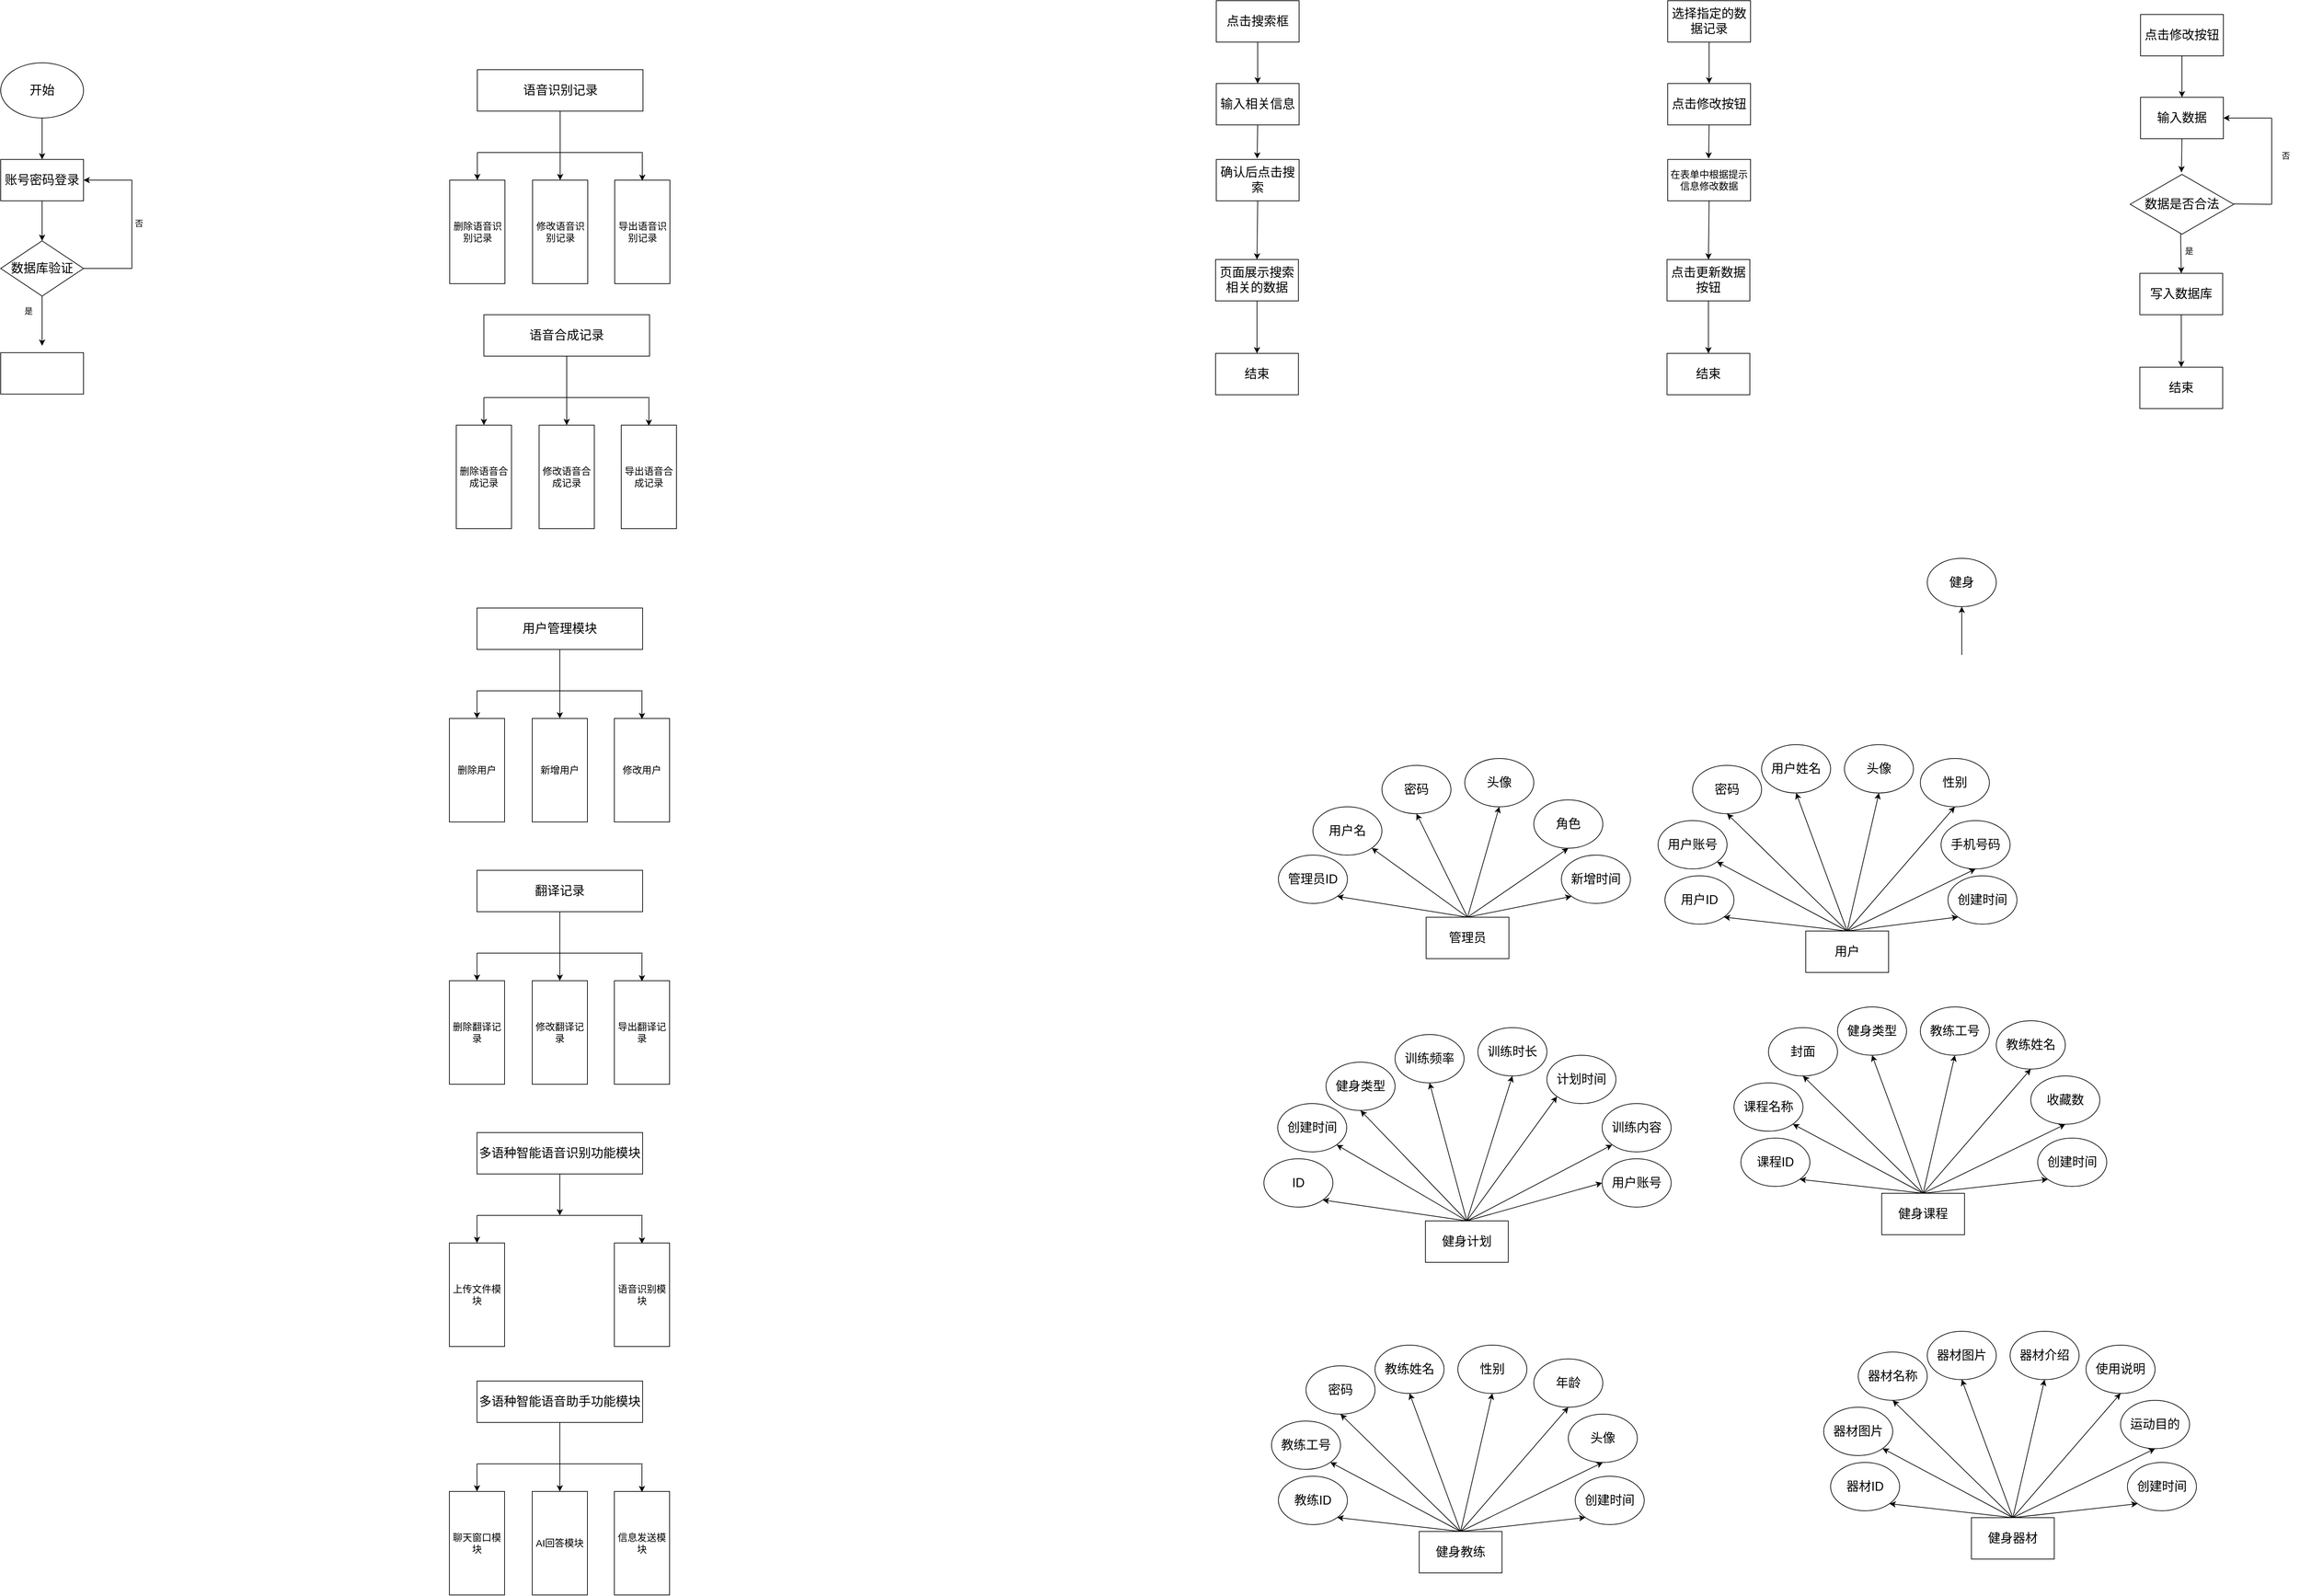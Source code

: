 <mxfile version="26.0.16">
  <diagram name="第 1 页" id="UI5crBXgyZy6Es89FjU4">
    <mxGraphModel dx="6362" dy="687" grid="1" gridSize="10" guides="1" tooltips="1" connect="1" arrows="1" fold="1" page="1" pageScale="1" pageWidth="827" pageHeight="1169" math="0" shadow="0">
      <root>
        <mxCell id="0" />
        <mxCell id="1" parent="0" />
        <mxCell id="IMLYY0nem67V7j786krE-1" value="&lt;font style=&quot;font-size: 18px;&quot;&gt;管理员&lt;/font&gt;" style="rounded=0;whiteSpace=wrap;html=1;" parent="1" vertex="1">
          <mxGeometry x="-2645" y="1388" width="120" height="60" as="geometry" />
        </mxCell>
        <mxCell id="IMLYY0nem67V7j786krE-2" value="&lt;font style=&quot;font-size: 18px;&quot;&gt;管理员ID&lt;/font&gt;" style="ellipse;whiteSpace=wrap;html=1;" parent="1" vertex="1">
          <mxGeometry x="-2859" y="1298" width="100" height="70" as="geometry" />
        </mxCell>
        <mxCell id="IMLYY0nem67V7j786krE-3" value="&lt;font style=&quot;font-size: 18px;&quot;&gt;用户名&lt;/font&gt;" style="ellipse;whiteSpace=wrap;html=1;" parent="1" vertex="1">
          <mxGeometry x="-2809" y="1228" width="100" height="70" as="geometry" />
        </mxCell>
        <mxCell id="IMLYY0nem67V7j786krE-4" value="&lt;font style=&quot;font-size: 18px;&quot;&gt;密码&lt;/font&gt;" style="ellipse;whiteSpace=wrap;html=1;" parent="1" vertex="1">
          <mxGeometry x="-2709" y="1168" width="100" height="70" as="geometry" />
        </mxCell>
        <mxCell id="IMLYY0nem67V7j786krE-5" value="&lt;font style=&quot;font-size: 18px;&quot;&gt;头像&lt;/font&gt;" style="ellipse;whiteSpace=wrap;html=1;" parent="1" vertex="1">
          <mxGeometry x="-2589" y="1158" width="100" height="70" as="geometry" />
        </mxCell>
        <mxCell id="IMLYY0nem67V7j786krE-6" value="&lt;font style=&quot;font-size: 18px;&quot;&gt;角色&lt;/font&gt;" style="ellipse;whiteSpace=wrap;html=1;" parent="1" vertex="1">
          <mxGeometry x="-2489" y="1218" width="100" height="70" as="geometry" />
        </mxCell>
        <mxCell id="IMLYY0nem67V7j786krE-7" value="&lt;span style=&quot;font-size: 18px;&quot;&gt;新增时间&lt;/span&gt;" style="ellipse;whiteSpace=wrap;html=1;" parent="1" vertex="1">
          <mxGeometry x="-2449" y="1298" width="100" height="70" as="geometry" />
        </mxCell>
        <mxCell id="IMLYY0nem67V7j786krE-8" value="" style="endArrow=classic;html=1;rounded=0;entryX=1;entryY=1;entryDx=0;entryDy=0;exitX=0.5;exitY=0;exitDx=0;exitDy=0;" parent="1" source="IMLYY0nem67V7j786krE-1" target="IMLYY0nem67V7j786krE-2" edge="1">
          <mxGeometry width="50" height="50" relative="1" as="geometry">
            <mxPoint x="-2559" y="1448" as="sourcePoint" />
            <mxPoint x="-2509" y="1398" as="targetPoint" />
          </mxGeometry>
        </mxCell>
        <mxCell id="IMLYY0nem67V7j786krE-9" value="" style="endArrow=classic;html=1;rounded=0;entryX=1;entryY=1;entryDx=0;entryDy=0;exitX=0.5;exitY=0;exitDx=0;exitDy=0;" parent="1" source="IMLYY0nem67V7j786krE-1" target="IMLYY0nem67V7j786krE-3" edge="1">
          <mxGeometry width="50" height="50" relative="1" as="geometry">
            <mxPoint x="-2649" y="1368" as="sourcePoint" />
            <mxPoint x="-2784" y="1328" as="targetPoint" />
          </mxGeometry>
        </mxCell>
        <mxCell id="IMLYY0nem67V7j786krE-10" value="" style="endArrow=classic;html=1;rounded=0;entryX=0.5;entryY=1;entryDx=0;entryDy=0;exitX=0.5;exitY=0;exitDx=0;exitDy=0;" parent="1" source="IMLYY0nem67V7j786krE-1" target="IMLYY0nem67V7j786krE-4" edge="1">
          <mxGeometry width="50" height="50" relative="1" as="geometry">
            <mxPoint x="-2559" y="1448" as="sourcePoint" />
            <mxPoint x="-2509" y="1398" as="targetPoint" />
          </mxGeometry>
        </mxCell>
        <mxCell id="IMLYY0nem67V7j786krE-11" value="" style="endArrow=classic;html=1;rounded=0;entryX=0.5;entryY=1;entryDx=0;entryDy=0;exitX=0.5;exitY=0;exitDx=0;exitDy=0;" parent="1" source="IMLYY0nem67V7j786krE-1" target="IMLYY0nem67V7j786krE-5" edge="1">
          <mxGeometry width="50" height="50" relative="1" as="geometry">
            <mxPoint x="-2559" y="1448" as="sourcePoint" />
            <mxPoint x="-2509" y="1398" as="targetPoint" />
          </mxGeometry>
        </mxCell>
        <mxCell id="IMLYY0nem67V7j786krE-12" value="" style="endArrow=classic;html=1;rounded=0;entryX=0;entryY=1;entryDx=0;entryDy=0;exitX=0.5;exitY=0;exitDx=0;exitDy=0;" parent="1" source="IMLYY0nem67V7j786krE-1" target="IMLYY0nem67V7j786krE-7" edge="1">
          <mxGeometry width="50" height="50" relative="1" as="geometry">
            <mxPoint x="-2575" y="1398" as="sourcePoint" />
            <mxPoint x="-2764" y="1368" as="targetPoint" />
          </mxGeometry>
        </mxCell>
        <mxCell id="IMLYY0nem67V7j786krE-13" value="" style="endArrow=classic;html=1;rounded=0;entryX=0.5;entryY=1;entryDx=0;entryDy=0;exitX=0.5;exitY=0;exitDx=0;exitDy=0;" parent="1" source="IMLYY0nem67V7j786krE-1" target="IMLYY0nem67V7j786krE-6" edge="1">
          <mxGeometry width="50" height="50" relative="1" as="geometry">
            <mxPoint x="-2575" y="1398" as="sourcePoint" />
            <mxPoint x="-2364" y="1268" as="targetPoint" />
          </mxGeometry>
        </mxCell>
        <mxCell id="IMLYY0nem67V7j786krE-14" value="&lt;font style=&quot;font-size: 18px;&quot;&gt;用户&lt;/font&gt;" style="rounded=0;whiteSpace=wrap;html=1;" parent="1" vertex="1">
          <mxGeometry x="-2095" y="1408" width="120" height="60" as="geometry" />
        </mxCell>
        <mxCell id="IMLYY0nem67V7j786krE-15" value="&lt;font style=&quot;font-size: 18px;&quot;&gt;用户ID&lt;/font&gt;" style="ellipse;whiteSpace=wrap;html=1;" parent="1" vertex="1">
          <mxGeometry x="-2299" y="1328" width="100" height="70" as="geometry" />
        </mxCell>
        <mxCell id="IMLYY0nem67V7j786krE-16" value="&lt;font style=&quot;font-size: 18px;&quot;&gt;用户账号&lt;/font&gt;" style="ellipse;whiteSpace=wrap;html=1;" parent="1" vertex="1">
          <mxGeometry x="-2309" y="1248" width="100" height="70" as="geometry" />
        </mxCell>
        <mxCell id="IMLYY0nem67V7j786krE-17" value="&lt;font style=&quot;font-size: 18px;&quot;&gt;密码&lt;/font&gt;" style="ellipse;whiteSpace=wrap;html=1;" parent="1" vertex="1">
          <mxGeometry x="-2259" y="1168" width="100" height="70" as="geometry" />
        </mxCell>
        <mxCell id="IMLYY0nem67V7j786krE-18" value="&lt;font style=&quot;font-size: 18px;&quot;&gt;头像&lt;/font&gt;" style="ellipse;whiteSpace=wrap;html=1;" parent="1" vertex="1">
          <mxGeometry x="-2039" y="1138" width="100" height="70" as="geometry" />
        </mxCell>
        <mxCell id="IMLYY0nem67V7j786krE-19" value="&lt;font style=&quot;font-size: 18px;&quot;&gt;手机号码&lt;/font&gt;" style="ellipse;whiteSpace=wrap;html=1;" parent="1" vertex="1">
          <mxGeometry x="-1899" y="1248" width="100" height="70" as="geometry" />
        </mxCell>
        <mxCell id="IMLYY0nem67V7j786krE-20" value="&lt;span style=&quot;font-size: 18px;&quot;&gt;创建时间&lt;/span&gt;" style="ellipse;whiteSpace=wrap;html=1;" parent="1" vertex="1">
          <mxGeometry x="-1889" y="1328" width="100" height="70" as="geometry" />
        </mxCell>
        <mxCell id="IMLYY0nem67V7j786krE-21" value="" style="endArrow=classic;html=1;rounded=0;entryX=1;entryY=1;entryDx=0;entryDy=0;exitX=0.5;exitY=0;exitDx=0;exitDy=0;" parent="1" source="IMLYY0nem67V7j786krE-14" target="IMLYY0nem67V7j786krE-15" edge="1">
          <mxGeometry width="50" height="50" relative="1" as="geometry">
            <mxPoint x="-2009" y="1468" as="sourcePoint" />
            <mxPoint x="-1959" y="1418" as="targetPoint" />
          </mxGeometry>
        </mxCell>
        <mxCell id="IMLYY0nem67V7j786krE-22" value="" style="endArrow=classic;html=1;rounded=0;entryX=1;entryY=1;entryDx=0;entryDy=0;exitX=0.5;exitY=0;exitDx=0;exitDy=0;" parent="1" source="IMLYY0nem67V7j786krE-14" target="IMLYY0nem67V7j786krE-16" edge="1">
          <mxGeometry width="50" height="50" relative="1" as="geometry">
            <mxPoint x="-2099" y="1388" as="sourcePoint" />
            <mxPoint x="-2234" y="1348" as="targetPoint" />
          </mxGeometry>
        </mxCell>
        <mxCell id="IMLYY0nem67V7j786krE-23" value="" style="endArrow=classic;html=1;rounded=0;entryX=0.5;entryY=1;entryDx=0;entryDy=0;exitX=0.5;exitY=0;exitDx=0;exitDy=0;" parent="1" source="IMLYY0nem67V7j786krE-14" target="IMLYY0nem67V7j786krE-17" edge="1">
          <mxGeometry width="50" height="50" relative="1" as="geometry">
            <mxPoint x="-2009" y="1468" as="sourcePoint" />
            <mxPoint x="-1959" y="1418" as="targetPoint" />
          </mxGeometry>
        </mxCell>
        <mxCell id="IMLYY0nem67V7j786krE-24" value="" style="endArrow=classic;html=1;rounded=0;entryX=0.5;entryY=1;entryDx=0;entryDy=0;exitX=0.5;exitY=0;exitDx=0;exitDy=0;" parent="1" source="IMLYY0nem67V7j786krE-14" target="IMLYY0nem67V7j786krE-18" edge="1">
          <mxGeometry width="50" height="50" relative="1" as="geometry">
            <mxPoint x="-2009" y="1468" as="sourcePoint" />
            <mxPoint x="-1959" y="1418" as="targetPoint" />
          </mxGeometry>
        </mxCell>
        <mxCell id="IMLYY0nem67V7j786krE-25" value="" style="endArrow=classic;html=1;rounded=0;entryX=0;entryY=1;entryDx=0;entryDy=0;exitX=0.5;exitY=0;exitDx=0;exitDy=0;" parent="1" source="IMLYY0nem67V7j786krE-14" target="IMLYY0nem67V7j786krE-20" edge="1">
          <mxGeometry width="50" height="50" relative="1" as="geometry">
            <mxPoint x="-2025" y="1418" as="sourcePoint" />
            <mxPoint x="-2214" y="1388" as="targetPoint" />
          </mxGeometry>
        </mxCell>
        <mxCell id="IMLYY0nem67V7j786krE-26" value="" style="endArrow=classic;html=1;rounded=0;entryX=0.5;entryY=1;entryDx=0;entryDy=0;exitX=0.5;exitY=0;exitDx=0;exitDy=0;" parent="1" source="IMLYY0nem67V7j786krE-14" target="IMLYY0nem67V7j786krE-19" edge="1">
          <mxGeometry width="50" height="50" relative="1" as="geometry">
            <mxPoint x="-2025" y="1418" as="sourcePoint" />
            <mxPoint x="-1814" y="1288" as="targetPoint" />
          </mxGeometry>
        </mxCell>
        <mxCell id="IMLYY0nem67V7j786krE-27" value="&lt;font style=&quot;font-size: 18px;&quot;&gt;用户姓名&lt;/font&gt;" style="ellipse;whiteSpace=wrap;html=1;" parent="1" vertex="1">
          <mxGeometry x="-2159" y="1138" width="100" height="70" as="geometry" />
        </mxCell>
        <mxCell id="IMLYY0nem67V7j786krE-28" value="" style="endArrow=classic;html=1;rounded=0;entryX=0.5;entryY=1;entryDx=0;entryDy=0;exitX=0.5;exitY=0;exitDx=0;exitDy=0;" parent="1" source="IMLYY0nem67V7j786krE-14" target="IMLYY0nem67V7j786krE-27" edge="1">
          <mxGeometry width="50" height="50" relative="1" as="geometry">
            <mxPoint x="-2025" y="1418" as="sourcePoint" />
            <mxPoint x="-1999" y="1208" as="targetPoint" />
          </mxGeometry>
        </mxCell>
        <mxCell id="IMLYY0nem67V7j786krE-29" value="&lt;font style=&quot;font-size: 18px;&quot;&gt;健身&lt;/font&gt;" style="ellipse;whiteSpace=wrap;html=1;" parent="1" vertex="1">
          <mxGeometry x="-1919" y="868" width="100" height="70" as="geometry" />
        </mxCell>
        <mxCell id="IMLYY0nem67V7j786krE-30" value="" style="endArrow=classic;html=1;rounded=0;entryX=0.5;entryY=1;entryDx=0;entryDy=0;" parent="1" target="IMLYY0nem67V7j786krE-29" edge="1">
          <mxGeometry width="50" height="50" relative="1" as="geometry">
            <mxPoint x="-1869" y="1008" as="sourcePoint" />
            <mxPoint x="-1819" y="1178" as="targetPoint" />
          </mxGeometry>
        </mxCell>
        <mxCell id="IMLYY0nem67V7j786krE-31" value="&lt;font style=&quot;font-size: 18px;&quot;&gt;性别&lt;/font&gt;" style="ellipse;whiteSpace=wrap;html=1;" parent="1" vertex="1">
          <mxGeometry x="-1929" y="1158" width="100" height="70" as="geometry" />
        </mxCell>
        <mxCell id="IMLYY0nem67V7j786krE-32" value="" style="endArrow=classic;html=1;rounded=0;entryX=0.5;entryY=1;entryDx=0;entryDy=0;exitX=0.5;exitY=0;exitDx=0;exitDy=0;" parent="1" source="IMLYY0nem67V7j786krE-14" target="IMLYY0nem67V7j786krE-31" edge="1">
          <mxGeometry width="50" height="50" relative="1" as="geometry">
            <mxPoint x="-1859" y="1298" as="sourcePoint" />
            <mxPoint x="-2049" y="1438" as="targetPoint" />
          </mxGeometry>
        </mxCell>
        <mxCell id="IMLYY0nem67V7j786krE-33" value="&lt;font style=&quot;font-size: 18px;&quot;&gt;健身计划&lt;/font&gt;" style="rounded=0;whiteSpace=wrap;html=1;" parent="1" vertex="1">
          <mxGeometry x="-2646" y="1828" width="120" height="60" as="geometry" />
        </mxCell>
        <mxCell id="IMLYY0nem67V7j786krE-34" value="&lt;span style=&quot;font-size: 18px;&quot;&gt;ID&lt;/span&gt;" style="ellipse;whiteSpace=wrap;html=1;" parent="1" vertex="1">
          <mxGeometry x="-2880" y="1738" width="100" height="70" as="geometry" />
        </mxCell>
        <mxCell id="IMLYY0nem67V7j786krE-35" value="&lt;font style=&quot;font-size: 18px;&quot;&gt;创建时间&lt;/font&gt;" style="ellipse;whiteSpace=wrap;html=1;" parent="1" vertex="1">
          <mxGeometry x="-2860" y="1658" width="100" height="70" as="geometry" />
        </mxCell>
        <mxCell id="IMLYY0nem67V7j786krE-36" value="&lt;font style=&quot;font-size: 18px;&quot;&gt;健身类型&lt;/font&gt;" style="ellipse;whiteSpace=wrap;html=1;" parent="1" vertex="1">
          <mxGeometry x="-2790" y="1598" width="100" height="70" as="geometry" />
        </mxCell>
        <mxCell id="IMLYY0nem67V7j786krE-37" value="&lt;font style=&quot;font-size: 18px;&quot;&gt;训练频率&lt;/font&gt;" style="ellipse;whiteSpace=wrap;html=1;" parent="1" vertex="1">
          <mxGeometry x="-2690" y="1558" width="100" height="70" as="geometry" />
        </mxCell>
        <mxCell id="IMLYY0nem67V7j786krE-38" value="&lt;font style=&quot;font-size: 18px;&quot;&gt;训练时长&lt;/font&gt;" style="ellipse;whiteSpace=wrap;html=1;" parent="1" vertex="1">
          <mxGeometry x="-2570" y="1548" width="100" height="70" as="geometry" />
        </mxCell>
        <mxCell id="IMLYY0nem67V7j786krE-39" value="&lt;span style=&quot;font-size: 18px;&quot;&gt;计划时间&lt;/span&gt;" style="ellipse;whiteSpace=wrap;html=1;" parent="1" vertex="1">
          <mxGeometry x="-2470" y="1588" width="100" height="70" as="geometry" />
        </mxCell>
        <mxCell id="IMLYY0nem67V7j786krE-40" value="" style="endArrow=classic;html=1;rounded=0;entryX=1;entryY=1;entryDx=0;entryDy=0;exitX=0.5;exitY=0;exitDx=0;exitDy=0;" parent="1" source="IMLYY0nem67V7j786krE-33" target="IMLYY0nem67V7j786krE-34" edge="1">
          <mxGeometry width="50" height="50" relative="1" as="geometry">
            <mxPoint x="-2560" y="1888" as="sourcePoint" />
            <mxPoint x="-2510" y="1838" as="targetPoint" />
          </mxGeometry>
        </mxCell>
        <mxCell id="IMLYY0nem67V7j786krE-41" value="" style="endArrow=classic;html=1;rounded=0;entryX=1;entryY=1;entryDx=0;entryDy=0;exitX=0.5;exitY=0;exitDx=0;exitDy=0;" parent="1" source="IMLYY0nem67V7j786krE-33" target="IMLYY0nem67V7j786krE-35" edge="1">
          <mxGeometry width="50" height="50" relative="1" as="geometry">
            <mxPoint x="-2650" y="1808" as="sourcePoint" />
            <mxPoint x="-2785" y="1768" as="targetPoint" />
          </mxGeometry>
        </mxCell>
        <mxCell id="IMLYY0nem67V7j786krE-42" value="" style="endArrow=classic;html=1;rounded=0;entryX=0.5;entryY=1;entryDx=0;entryDy=0;exitX=0.5;exitY=0;exitDx=0;exitDy=0;" parent="1" source="IMLYY0nem67V7j786krE-33" target="IMLYY0nem67V7j786krE-36" edge="1">
          <mxGeometry width="50" height="50" relative="1" as="geometry">
            <mxPoint x="-2560" y="1888" as="sourcePoint" />
            <mxPoint x="-2510" y="1838" as="targetPoint" />
          </mxGeometry>
        </mxCell>
        <mxCell id="IMLYY0nem67V7j786krE-43" value="" style="endArrow=classic;html=1;rounded=0;entryX=0.5;entryY=1;entryDx=0;entryDy=0;exitX=0.5;exitY=0;exitDx=0;exitDy=0;" parent="1" source="IMLYY0nem67V7j786krE-33" target="IMLYY0nem67V7j786krE-37" edge="1">
          <mxGeometry width="50" height="50" relative="1" as="geometry">
            <mxPoint x="-2560" y="1888" as="sourcePoint" />
            <mxPoint x="-2510" y="1838" as="targetPoint" />
          </mxGeometry>
        </mxCell>
        <mxCell id="IMLYY0nem67V7j786krE-44" value="" style="endArrow=classic;html=1;rounded=0;entryX=0;entryY=1;entryDx=0;entryDy=0;exitX=0.5;exitY=0;exitDx=0;exitDy=0;" parent="1" source="IMLYY0nem67V7j786krE-33" target="IMLYY0nem67V7j786krE-39" edge="1">
          <mxGeometry width="50" height="50" relative="1" as="geometry">
            <mxPoint x="-2576" y="1838" as="sourcePoint" />
            <mxPoint x="-2765" y="1808" as="targetPoint" />
          </mxGeometry>
        </mxCell>
        <mxCell id="IMLYY0nem67V7j786krE-45" value="" style="endArrow=classic;html=1;rounded=0;entryX=0.5;entryY=1;entryDx=0;entryDy=0;exitX=0.5;exitY=0;exitDx=0;exitDy=0;" parent="1" source="IMLYY0nem67V7j786krE-33" target="IMLYY0nem67V7j786krE-38" edge="1">
          <mxGeometry width="50" height="50" relative="1" as="geometry">
            <mxPoint x="-2576" y="1838" as="sourcePoint" />
            <mxPoint x="-2365" y="1708" as="targetPoint" />
          </mxGeometry>
        </mxCell>
        <mxCell id="IMLYY0nem67V7j786krE-46" value="&lt;font style=&quot;font-size: 18px;&quot;&gt;训练内容&lt;/font&gt;" style="ellipse;whiteSpace=wrap;html=1;" parent="1" vertex="1">
          <mxGeometry x="-2390" y="1658" width="100" height="70" as="geometry" />
        </mxCell>
        <mxCell id="IMLYY0nem67V7j786krE-47" value="" style="endArrow=classic;html=1;rounded=0;entryX=0;entryY=1;entryDx=0;entryDy=0;exitX=0.5;exitY=0;exitDx=0;exitDy=0;" parent="1" source="IMLYY0nem67V7j786krE-33" target="IMLYY0nem67V7j786krE-46" edge="1">
          <mxGeometry width="50" height="50" relative="1" as="geometry">
            <mxPoint x="-2616" y="1838" as="sourcePoint" />
            <mxPoint x="-2340" y="1928" as="targetPoint" />
          </mxGeometry>
        </mxCell>
        <mxCell id="IMLYY0nem67V7j786krE-48" value="&lt;font style=&quot;font-size: 18px;&quot;&gt;用户账号&lt;/font&gt;" style="ellipse;whiteSpace=wrap;html=1;" parent="1" vertex="1">
          <mxGeometry x="-2390" y="1738" width="100" height="70" as="geometry" />
        </mxCell>
        <mxCell id="IMLYY0nem67V7j786krE-49" value="" style="endArrow=classic;html=1;rounded=0;entryX=0;entryY=0.5;entryDx=0;entryDy=0;exitX=0.5;exitY=0;exitDx=0;exitDy=0;" parent="1" source="IMLYY0nem67V7j786krE-33" target="IMLYY0nem67V7j786krE-48" edge="1">
          <mxGeometry width="50" height="50" relative="1" as="geometry">
            <mxPoint x="-2576" y="1838" as="sourcePoint" />
            <mxPoint x="-2405" y="1688" as="targetPoint" />
          </mxGeometry>
        </mxCell>
        <mxCell id="IMLYY0nem67V7j786krE-50" value="&lt;font style=&quot;font-size: 18px;&quot;&gt;健身课程&lt;/font&gt;" style="rounded=0;whiteSpace=wrap;html=1;" parent="1" vertex="1">
          <mxGeometry x="-1985" y="1788" width="120" height="60" as="geometry" />
        </mxCell>
        <mxCell id="IMLYY0nem67V7j786krE-51" value="&lt;font style=&quot;font-size: 18px;&quot;&gt;课程ID&lt;/font&gt;" style="ellipse;whiteSpace=wrap;html=1;" parent="1" vertex="1">
          <mxGeometry x="-2189" y="1708" width="100" height="70" as="geometry" />
        </mxCell>
        <mxCell id="IMLYY0nem67V7j786krE-52" value="&lt;span style=&quot;font-size: 18px;&quot;&gt;课程名称&lt;/span&gt;" style="ellipse;whiteSpace=wrap;html=1;" parent="1" vertex="1">
          <mxGeometry x="-2199" y="1628" width="100" height="70" as="geometry" />
        </mxCell>
        <mxCell id="IMLYY0nem67V7j786krE-53" value="&lt;font style=&quot;font-size: 18px;&quot;&gt;封面&lt;/font&gt;" style="ellipse;whiteSpace=wrap;html=1;" parent="1" vertex="1">
          <mxGeometry x="-2149" y="1548" width="100" height="70" as="geometry" />
        </mxCell>
        <mxCell id="IMLYY0nem67V7j786krE-54" value="&lt;font style=&quot;font-size: 18px;&quot;&gt;教练工号&lt;/font&gt;" style="ellipse;whiteSpace=wrap;html=1;" parent="1" vertex="1">
          <mxGeometry x="-1929" y="1518" width="100" height="70" as="geometry" />
        </mxCell>
        <mxCell id="IMLYY0nem67V7j786krE-55" value="&lt;span style=&quot;font-size: 18px;&quot;&gt;收藏数&lt;/span&gt;" style="ellipse;whiteSpace=wrap;html=1;" parent="1" vertex="1">
          <mxGeometry x="-1769" y="1618" width="100" height="70" as="geometry" />
        </mxCell>
        <mxCell id="IMLYY0nem67V7j786krE-56" value="&lt;span style=&quot;font-size: 18px;&quot;&gt;创建时间&lt;/span&gt;" style="ellipse;whiteSpace=wrap;html=1;" parent="1" vertex="1">
          <mxGeometry x="-1759" y="1708" width="100" height="70" as="geometry" />
        </mxCell>
        <mxCell id="IMLYY0nem67V7j786krE-57" value="" style="endArrow=classic;html=1;rounded=0;entryX=1;entryY=1;entryDx=0;entryDy=0;exitX=0.5;exitY=0;exitDx=0;exitDy=0;" parent="1" source="IMLYY0nem67V7j786krE-50" target="IMLYY0nem67V7j786krE-51" edge="1">
          <mxGeometry width="50" height="50" relative="1" as="geometry">
            <mxPoint x="-1899" y="1848" as="sourcePoint" />
            <mxPoint x="-1849" y="1798" as="targetPoint" />
          </mxGeometry>
        </mxCell>
        <mxCell id="IMLYY0nem67V7j786krE-58" value="" style="endArrow=classic;html=1;rounded=0;entryX=1;entryY=1;entryDx=0;entryDy=0;exitX=0.5;exitY=0;exitDx=0;exitDy=0;" parent="1" source="IMLYY0nem67V7j786krE-50" target="IMLYY0nem67V7j786krE-52" edge="1">
          <mxGeometry width="50" height="50" relative="1" as="geometry">
            <mxPoint x="-1989" y="1768" as="sourcePoint" />
            <mxPoint x="-2124" y="1728" as="targetPoint" />
          </mxGeometry>
        </mxCell>
        <mxCell id="IMLYY0nem67V7j786krE-59" value="" style="endArrow=classic;html=1;rounded=0;entryX=0.5;entryY=1;entryDx=0;entryDy=0;exitX=0.5;exitY=0;exitDx=0;exitDy=0;" parent="1" source="IMLYY0nem67V7j786krE-50" target="IMLYY0nem67V7j786krE-53" edge="1">
          <mxGeometry width="50" height="50" relative="1" as="geometry">
            <mxPoint x="-1899" y="1848" as="sourcePoint" />
            <mxPoint x="-1849" y="1798" as="targetPoint" />
          </mxGeometry>
        </mxCell>
        <mxCell id="IMLYY0nem67V7j786krE-60" value="" style="endArrow=classic;html=1;rounded=0;entryX=0.5;entryY=1;entryDx=0;entryDy=0;exitX=0.5;exitY=0;exitDx=0;exitDy=0;" parent="1" source="IMLYY0nem67V7j786krE-50" target="IMLYY0nem67V7j786krE-54" edge="1">
          <mxGeometry width="50" height="50" relative="1" as="geometry">
            <mxPoint x="-1899" y="1848" as="sourcePoint" />
            <mxPoint x="-1849" y="1798" as="targetPoint" />
          </mxGeometry>
        </mxCell>
        <mxCell id="IMLYY0nem67V7j786krE-61" value="" style="endArrow=classic;html=1;rounded=0;entryX=0;entryY=1;entryDx=0;entryDy=0;exitX=0.5;exitY=0;exitDx=0;exitDy=0;" parent="1" source="IMLYY0nem67V7j786krE-50" target="IMLYY0nem67V7j786krE-56" edge="1">
          <mxGeometry width="50" height="50" relative="1" as="geometry">
            <mxPoint x="-1915" y="1798" as="sourcePoint" />
            <mxPoint x="-2104" y="1768" as="targetPoint" />
          </mxGeometry>
        </mxCell>
        <mxCell id="IMLYY0nem67V7j786krE-62" value="" style="endArrow=classic;html=1;rounded=0;entryX=0.5;entryY=1;entryDx=0;entryDy=0;exitX=0.5;exitY=0;exitDx=0;exitDy=0;" parent="1" source="IMLYY0nem67V7j786krE-50" target="IMLYY0nem67V7j786krE-55" edge="1">
          <mxGeometry width="50" height="50" relative="1" as="geometry">
            <mxPoint x="-1915" y="1798" as="sourcePoint" />
            <mxPoint x="-1704" y="1668" as="targetPoint" />
          </mxGeometry>
        </mxCell>
        <mxCell id="IMLYY0nem67V7j786krE-63" value="&lt;font style=&quot;font-size: 18px;&quot;&gt;健身类型&lt;/font&gt;" style="ellipse;whiteSpace=wrap;html=1;" parent="1" vertex="1">
          <mxGeometry x="-2049" y="1518" width="100" height="70" as="geometry" />
        </mxCell>
        <mxCell id="IMLYY0nem67V7j786krE-64" value="" style="endArrow=classic;html=1;rounded=0;entryX=0.5;entryY=1;entryDx=0;entryDy=0;exitX=0.5;exitY=0;exitDx=0;exitDy=0;" parent="1" source="IMLYY0nem67V7j786krE-50" target="IMLYY0nem67V7j786krE-63" edge="1">
          <mxGeometry width="50" height="50" relative="1" as="geometry">
            <mxPoint x="-1915" y="1798" as="sourcePoint" />
            <mxPoint x="-1889" y="1588" as="targetPoint" />
          </mxGeometry>
        </mxCell>
        <mxCell id="IMLYY0nem67V7j786krE-65" value="&lt;font style=&quot;font-size: 18px;&quot;&gt;教练姓名&lt;/font&gt;" style="ellipse;whiteSpace=wrap;html=1;" parent="1" vertex="1">
          <mxGeometry x="-1819" y="1538" width="100" height="70" as="geometry" />
        </mxCell>
        <mxCell id="IMLYY0nem67V7j786krE-66" value="" style="endArrow=classic;html=1;rounded=0;entryX=0.5;entryY=1;entryDx=0;entryDy=0;exitX=0.5;exitY=0;exitDx=0;exitDy=0;" parent="1" source="IMLYY0nem67V7j786krE-50" target="IMLYY0nem67V7j786krE-65" edge="1">
          <mxGeometry width="50" height="50" relative="1" as="geometry">
            <mxPoint x="-1749" y="1678" as="sourcePoint" />
            <mxPoint x="-1939" y="1818" as="targetPoint" />
          </mxGeometry>
        </mxCell>
        <mxCell id="IMLYY0nem67V7j786krE-67" value="&lt;font style=&quot;font-size: 18px;&quot;&gt;健身教练&lt;/font&gt;" style="rounded=0;whiteSpace=wrap;html=1;" parent="1" vertex="1">
          <mxGeometry x="-2655" y="2278" width="120" height="60" as="geometry" />
        </mxCell>
        <mxCell id="IMLYY0nem67V7j786krE-68" value="&lt;font style=&quot;font-size: 18px;&quot;&gt;教练ID&lt;/font&gt;" style="ellipse;whiteSpace=wrap;html=1;" parent="1" vertex="1">
          <mxGeometry x="-2859" y="2198" width="100" height="70" as="geometry" />
        </mxCell>
        <mxCell id="IMLYY0nem67V7j786krE-69" value="&lt;span style=&quot;font-size: 18px;&quot;&gt;教练工号&lt;/span&gt;" style="ellipse;whiteSpace=wrap;html=1;" parent="1" vertex="1">
          <mxGeometry x="-2869" y="2118" width="100" height="70" as="geometry" />
        </mxCell>
        <mxCell id="IMLYY0nem67V7j786krE-70" value="&lt;font style=&quot;font-size: 18px;&quot;&gt;密码&lt;/font&gt;" style="ellipse;whiteSpace=wrap;html=1;" parent="1" vertex="1">
          <mxGeometry x="-2819" y="2038" width="100" height="70" as="geometry" />
        </mxCell>
        <mxCell id="IMLYY0nem67V7j786krE-71" value="&lt;font style=&quot;font-size: 18px;&quot;&gt;性别&lt;/font&gt;" style="ellipse;whiteSpace=wrap;html=1;" parent="1" vertex="1">
          <mxGeometry x="-2599" y="2008" width="100" height="70" as="geometry" />
        </mxCell>
        <mxCell id="IMLYY0nem67V7j786krE-72" value="&lt;span style=&quot;font-size: 18px;&quot;&gt;头像&lt;/span&gt;" style="ellipse;whiteSpace=wrap;html=1;" parent="1" vertex="1">
          <mxGeometry x="-2439" y="2108" width="100" height="70" as="geometry" />
        </mxCell>
        <mxCell id="IMLYY0nem67V7j786krE-73" value="&lt;span style=&quot;font-size: 18px;&quot;&gt;创建时间&lt;/span&gt;" style="ellipse;whiteSpace=wrap;html=1;" parent="1" vertex="1">
          <mxGeometry x="-2429" y="2198" width="100" height="70" as="geometry" />
        </mxCell>
        <mxCell id="IMLYY0nem67V7j786krE-74" value="" style="endArrow=classic;html=1;rounded=0;entryX=1;entryY=1;entryDx=0;entryDy=0;exitX=0.5;exitY=0;exitDx=0;exitDy=0;" parent="1" source="IMLYY0nem67V7j786krE-67" target="IMLYY0nem67V7j786krE-68" edge="1">
          <mxGeometry width="50" height="50" relative="1" as="geometry">
            <mxPoint x="-2569" y="2338" as="sourcePoint" />
            <mxPoint x="-2519" y="2288" as="targetPoint" />
          </mxGeometry>
        </mxCell>
        <mxCell id="IMLYY0nem67V7j786krE-75" value="" style="endArrow=classic;html=1;rounded=0;entryX=1;entryY=1;entryDx=0;entryDy=0;exitX=0.5;exitY=0;exitDx=0;exitDy=0;" parent="1" source="IMLYY0nem67V7j786krE-67" target="IMLYY0nem67V7j786krE-69" edge="1">
          <mxGeometry width="50" height="50" relative="1" as="geometry">
            <mxPoint x="-2659" y="2258" as="sourcePoint" />
            <mxPoint x="-2794" y="2218" as="targetPoint" />
          </mxGeometry>
        </mxCell>
        <mxCell id="IMLYY0nem67V7j786krE-76" value="" style="endArrow=classic;html=1;rounded=0;entryX=0.5;entryY=1;entryDx=0;entryDy=0;exitX=0.5;exitY=0;exitDx=0;exitDy=0;" parent="1" source="IMLYY0nem67V7j786krE-67" target="IMLYY0nem67V7j786krE-70" edge="1">
          <mxGeometry width="50" height="50" relative="1" as="geometry">
            <mxPoint x="-2569" y="2338" as="sourcePoint" />
            <mxPoint x="-2519" y="2288" as="targetPoint" />
          </mxGeometry>
        </mxCell>
        <mxCell id="IMLYY0nem67V7j786krE-77" value="" style="endArrow=classic;html=1;rounded=0;entryX=0.5;entryY=1;entryDx=0;entryDy=0;exitX=0.5;exitY=0;exitDx=0;exitDy=0;" parent="1" source="IMLYY0nem67V7j786krE-67" target="IMLYY0nem67V7j786krE-71" edge="1">
          <mxGeometry width="50" height="50" relative="1" as="geometry">
            <mxPoint x="-2569" y="2338" as="sourcePoint" />
            <mxPoint x="-2519" y="2288" as="targetPoint" />
          </mxGeometry>
        </mxCell>
        <mxCell id="IMLYY0nem67V7j786krE-78" value="" style="endArrow=classic;html=1;rounded=0;entryX=0;entryY=1;entryDx=0;entryDy=0;exitX=0.5;exitY=0;exitDx=0;exitDy=0;" parent="1" source="IMLYY0nem67V7j786krE-67" target="IMLYY0nem67V7j786krE-73" edge="1">
          <mxGeometry width="50" height="50" relative="1" as="geometry">
            <mxPoint x="-2585" y="2288" as="sourcePoint" />
            <mxPoint x="-2774" y="2258" as="targetPoint" />
          </mxGeometry>
        </mxCell>
        <mxCell id="IMLYY0nem67V7j786krE-79" value="" style="endArrow=classic;html=1;rounded=0;entryX=0.5;entryY=1;entryDx=0;entryDy=0;exitX=0.5;exitY=0;exitDx=0;exitDy=0;" parent="1" source="IMLYY0nem67V7j786krE-67" target="IMLYY0nem67V7j786krE-72" edge="1">
          <mxGeometry width="50" height="50" relative="1" as="geometry">
            <mxPoint x="-2585" y="2288" as="sourcePoint" />
            <mxPoint x="-2374" y="2158" as="targetPoint" />
          </mxGeometry>
        </mxCell>
        <mxCell id="IMLYY0nem67V7j786krE-80" value="&lt;font style=&quot;font-size: 18px;&quot;&gt;教练姓名&lt;/font&gt;" style="ellipse;whiteSpace=wrap;html=1;" parent="1" vertex="1">
          <mxGeometry x="-2719" y="2008" width="100" height="70" as="geometry" />
        </mxCell>
        <mxCell id="IMLYY0nem67V7j786krE-81" value="" style="endArrow=classic;html=1;rounded=0;entryX=0.5;entryY=1;entryDx=0;entryDy=0;exitX=0.5;exitY=0;exitDx=0;exitDy=0;" parent="1" source="IMLYY0nem67V7j786krE-67" target="IMLYY0nem67V7j786krE-80" edge="1">
          <mxGeometry width="50" height="50" relative="1" as="geometry">
            <mxPoint x="-2585" y="2288" as="sourcePoint" />
            <mxPoint x="-2559" y="2078" as="targetPoint" />
          </mxGeometry>
        </mxCell>
        <mxCell id="IMLYY0nem67V7j786krE-82" value="&lt;font style=&quot;font-size: 18px;&quot;&gt;年龄&lt;/font&gt;" style="ellipse;whiteSpace=wrap;html=1;" parent="1" vertex="1">
          <mxGeometry x="-2489" y="2028" width="100" height="70" as="geometry" />
        </mxCell>
        <mxCell id="IMLYY0nem67V7j786krE-83" value="" style="endArrow=classic;html=1;rounded=0;entryX=0.5;entryY=1;entryDx=0;entryDy=0;exitX=0.5;exitY=0;exitDx=0;exitDy=0;" parent="1" source="IMLYY0nem67V7j786krE-67" target="IMLYY0nem67V7j786krE-82" edge="1">
          <mxGeometry width="50" height="50" relative="1" as="geometry">
            <mxPoint x="-2419" y="2168" as="sourcePoint" />
            <mxPoint x="-2609" y="2308" as="targetPoint" />
          </mxGeometry>
        </mxCell>
        <mxCell id="IMLYY0nem67V7j786krE-84" value="&lt;font style=&quot;font-size: 18px;&quot;&gt;健身器材&lt;/font&gt;" style="rounded=0;whiteSpace=wrap;html=1;" parent="1" vertex="1">
          <mxGeometry x="-1855" y="2258" width="120" height="60" as="geometry" />
        </mxCell>
        <mxCell id="IMLYY0nem67V7j786krE-85" value="&lt;font style=&quot;font-size: 18px;&quot;&gt;器材ID&lt;/font&gt;" style="ellipse;whiteSpace=wrap;html=1;" parent="1" vertex="1">
          <mxGeometry x="-2059" y="2178" width="100" height="70" as="geometry" />
        </mxCell>
        <mxCell id="IMLYY0nem67V7j786krE-86" value="&lt;span style=&quot;font-size: 18px;&quot;&gt;器材图片&lt;/span&gt;" style="ellipse;whiteSpace=wrap;html=1;" parent="1" vertex="1">
          <mxGeometry x="-2069" y="2098" width="100" height="70" as="geometry" />
        </mxCell>
        <mxCell id="IMLYY0nem67V7j786krE-87" value="&lt;span style=&quot;font-size: 18px;&quot;&gt;器材名称&lt;/span&gt;" style="ellipse;whiteSpace=wrap;html=1;" parent="1" vertex="1">
          <mxGeometry x="-2019" y="2018" width="100" height="70" as="geometry" />
        </mxCell>
        <mxCell id="IMLYY0nem67V7j786krE-88" value="&lt;font style=&quot;font-size: 18px;&quot;&gt;器材介绍&lt;/font&gt;" style="ellipse;whiteSpace=wrap;html=1;" parent="1" vertex="1">
          <mxGeometry x="-1799" y="1988" width="100" height="70" as="geometry" />
        </mxCell>
        <mxCell id="IMLYY0nem67V7j786krE-89" value="&lt;span style=&quot;font-size: 18px;&quot;&gt;运动目的&lt;/span&gt;" style="ellipse;whiteSpace=wrap;html=1;" parent="1" vertex="1">
          <mxGeometry x="-1639" y="2088" width="100" height="70" as="geometry" />
        </mxCell>
        <mxCell id="IMLYY0nem67V7j786krE-90" value="&lt;span style=&quot;font-size: 18px;&quot;&gt;创建时间&lt;/span&gt;" style="ellipse;whiteSpace=wrap;html=1;" parent="1" vertex="1">
          <mxGeometry x="-1629" y="2178" width="100" height="70" as="geometry" />
        </mxCell>
        <mxCell id="IMLYY0nem67V7j786krE-91" value="" style="endArrow=classic;html=1;rounded=0;entryX=1;entryY=1;entryDx=0;entryDy=0;exitX=0.5;exitY=0;exitDx=0;exitDy=0;" parent="1" source="IMLYY0nem67V7j786krE-84" target="IMLYY0nem67V7j786krE-85" edge="1">
          <mxGeometry width="50" height="50" relative="1" as="geometry">
            <mxPoint x="-1769" y="2318" as="sourcePoint" />
            <mxPoint x="-1719" y="2268" as="targetPoint" />
          </mxGeometry>
        </mxCell>
        <mxCell id="IMLYY0nem67V7j786krE-92" value="" style="endArrow=classic;html=1;rounded=0;entryX=1;entryY=1;entryDx=0;entryDy=0;exitX=0.5;exitY=0;exitDx=0;exitDy=0;" parent="1" source="IMLYY0nem67V7j786krE-84" target="IMLYY0nem67V7j786krE-86" edge="1">
          <mxGeometry width="50" height="50" relative="1" as="geometry">
            <mxPoint x="-1859" y="2238" as="sourcePoint" />
            <mxPoint x="-1994" y="2198" as="targetPoint" />
          </mxGeometry>
        </mxCell>
        <mxCell id="IMLYY0nem67V7j786krE-93" value="" style="endArrow=classic;html=1;rounded=0;entryX=0.5;entryY=1;entryDx=0;entryDy=0;exitX=0.5;exitY=0;exitDx=0;exitDy=0;" parent="1" source="IMLYY0nem67V7j786krE-84" target="IMLYY0nem67V7j786krE-87" edge="1">
          <mxGeometry width="50" height="50" relative="1" as="geometry">
            <mxPoint x="-1769" y="2318" as="sourcePoint" />
            <mxPoint x="-1719" y="2268" as="targetPoint" />
          </mxGeometry>
        </mxCell>
        <mxCell id="IMLYY0nem67V7j786krE-94" value="" style="endArrow=classic;html=1;rounded=0;entryX=0.5;entryY=1;entryDx=0;entryDy=0;exitX=0.5;exitY=0;exitDx=0;exitDy=0;" parent="1" source="IMLYY0nem67V7j786krE-84" target="IMLYY0nem67V7j786krE-88" edge="1">
          <mxGeometry width="50" height="50" relative="1" as="geometry">
            <mxPoint x="-1769" y="2318" as="sourcePoint" />
            <mxPoint x="-1719" y="2268" as="targetPoint" />
          </mxGeometry>
        </mxCell>
        <mxCell id="IMLYY0nem67V7j786krE-95" value="" style="endArrow=classic;html=1;rounded=0;entryX=0;entryY=1;entryDx=0;entryDy=0;exitX=0.5;exitY=0;exitDx=0;exitDy=0;" parent="1" source="IMLYY0nem67V7j786krE-84" target="IMLYY0nem67V7j786krE-90" edge="1">
          <mxGeometry width="50" height="50" relative="1" as="geometry">
            <mxPoint x="-1785" y="2268" as="sourcePoint" />
            <mxPoint x="-1974" y="2238" as="targetPoint" />
          </mxGeometry>
        </mxCell>
        <mxCell id="IMLYY0nem67V7j786krE-96" value="" style="endArrow=classic;html=1;rounded=0;entryX=0.5;entryY=1;entryDx=0;entryDy=0;exitX=0.5;exitY=0;exitDx=0;exitDy=0;" parent="1" source="IMLYY0nem67V7j786krE-84" target="IMLYY0nem67V7j786krE-89" edge="1">
          <mxGeometry width="50" height="50" relative="1" as="geometry">
            <mxPoint x="-1785" y="2268" as="sourcePoint" />
            <mxPoint x="-1574" y="2138" as="targetPoint" />
          </mxGeometry>
        </mxCell>
        <mxCell id="IMLYY0nem67V7j786krE-97" value="&lt;span style=&quot;font-size: 18px;&quot;&gt;器材图片&lt;/span&gt;" style="ellipse;whiteSpace=wrap;html=1;" parent="1" vertex="1">
          <mxGeometry x="-1919" y="1988" width="100" height="70" as="geometry" />
        </mxCell>
        <mxCell id="IMLYY0nem67V7j786krE-98" value="" style="endArrow=classic;html=1;rounded=0;entryX=0.5;entryY=1;entryDx=0;entryDy=0;exitX=0.5;exitY=0;exitDx=0;exitDy=0;" parent="1" source="IMLYY0nem67V7j786krE-84" target="IMLYY0nem67V7j786krE-97" edge="1">
          <mxGeometry width="50" height="50" relative="1" as="geometry">
            <mxPoint x="-1785" y="2268" as="sourcePoint" />
            <mxPoint x="-1759" y="2058" as="targetPoint" />
          </mxGeometry>
        </mxCell>
        <mxCell id="IMLYY0nem67V7j786krE-99" value="&lt;font style=&quot;font-size: 18px;&quot;&gt;使用说明&lt;/font&gt;" style="ellipse;whiteSpace=wrap;html=1;" parent="1" vertex="1">
          <mxGeometry x="-1689" y="2008" width="100" height="70" as="geometry" />
        </mxCell>
        <mxCell id="IMLYY0nem67V7j786krE-100" value="" style="endArrow=classic;html=1;rounded=0;entryX=0.5;entryY=1;entryDx=0;entryDy=0;exitX=0.5;exitY=0;exitDx=0;exitDy=0;" parent="1" source="IMLYY0nem67V7j786krE-84" target="IMLYY0nem67V7j786krE-99" edge="1">
          <mxGeometry width="50" height="50" relative="1" as="geometry">
            <mxPoint x="-1619" y="2148" as="sourcePoint" />
            <mxPoint x="-1809" y="2288" as="targetPoint" />
          </mxGeometry>
        </mxCell>
        <mxCell id="16CYSNht8lf0X_vBFAvL-1" value="&lt;font style=&quot;font-size: 18px;&quot;&gt;点击修改按钮&lt;/font&gt;" style="rounded=0;whiteSpace=wrap;html=1;" parent="1" vertex="1">
          <mxGeometry x="-1610" y="80" width="120" height="60" as="geometry" />
        </mxCell>
        <mxCell id="16CYSNht8lf0X_vBFAvL-2" value="&lt;font style=&quot;font-size: 18px;&quot;&gt;输入数据&lt;/font&gt;" style="rounded=0;whiteSpace=wrap;html=1;" parent="1" vertex="1">
          <mxGeometry x="-1610" y="200" width="120" height="60" as="geometry" />
        </mxCell>
        <mxCell id="16CYSNht8lf0X_vBFAvL-3" value="&lt;font style=&quot;font-size: 18px;&quot;&gt;写入数据库&lt;/font&gt;" style="rounded=0;whiteSpace=wrap;html=1;" parent="1" vertex="1">
          <mxGeometry x="-1611" y="455" width="120" height="60" as="geometry" />
        </mxCell>
        <mxCell id="16CYSNht8lf0X_vBFAvL-4" value="&lt;font style=&quot;font-size: 18px;&quot;&gt;结束&lt;/font&gt;" style="rounded=0;whiteSpace=wrap;html=1;" parent="1" vertex="1">
          <mxGeometry x="-1611" y="591" width="120" height="60" as="geometry" />
        </mxCell>
        <mxCell id="16CYSNht8lf0X_vBFAvL-5" value="&lt;font style=&quot;font-size: 18px;&quot;&gt;数据是否合法&lt;/font&gt;" style="html=1;whiteSpace=wrap;aspect=fixed;shape=isoRectangle;" parent="1" vertex="1">
          <mxGeometry x="-1625" y="310" width="150" height="90" as="geometry" />
        </mxCell>
        <mxCell id="16CYSNht8lf0X_vBFAvL-6" value="" style="endArrow=classic;html=1;rounded=0;exitX=0.5;exitY=1;exitDx=0;exitDy=0;entryX=0.5;entryY=0;entryDx=0;entryDy=0;" parent="1" source="16CYSNht8lf0X_vBFAvL-1" target="16CYSNht8lf0X_vBFAvL-2" edge="1">
          <mxGeometry width="50" height="50" relative="1" as="geometry">
            <mxPoint x="-1190" y="370" as="sourcePoint" />
            <mxPoint x="-1140" y="320" as="targetPoint" />
          </mxGeometry>
        </mxCell>
        <mxCell id="16CYSNht8lf0X_vBFAvL-7" value="" style="endArrow=classic;html=1;rounded=0;exitX=0.5;exitY=1;exitDx=0;exitDy=0;entryX=0.495;entryY=-0.014;entryDx=0;entryDy=0;entryPerimeter=0;" parent="1" source="16CYSNht8lf0X_vBFAvL-2" target="16CYSNht8lf0X_vBFAvL-5" edge="1">
          <mxGeometry width="50" height="50" relative="1" as="geometry">
            <mxPoint x="-1190" y="370" as="sourcePoint" />
            <mxPoint x="-1140" y="320" as="targetPoint" />
          </mxGeometry>
        </mxCell>
        <mxCell id="16CYSNht8lf0X_vBFAvL-8" value="" style="endArrow=classic;html=1;rounded=0;exitX=0.487;exitY=0.965;exitDx=0;exitDy=0;exitPerimeter=0;entryX=0.5;entryY=0;entryDx=0;entryDy=0;" parent="1" source="16CYSNht8lf0X_vBFAvL-5" target="16CYSNht8lf0X_vBFAvL-3" edge="1">
          <mxGeometry width="50" height="50" relative="1" as="geometry">
            <mxPoint x="-1190" y="370" as="sourcePoint" />
            <mxPoint x="-1140" y="320" as="targetPoint" />
          </mxGeometry>
        </mxCell>
        <mxCell id="16CYSNht8lf0X_vBFAvL-9" value="是" style="text;html=1;align=center;verticalAlign=middle;resizable=0;points=[];autosize=1;strokeColor=none;fillColor=none;" parent="1" vertex="1">
          <mxGeometry x="-1560" y="408" width="40" height="30" as="geometry" />
        </mxCell>
        <mxCell id="16CYSNht8lf0X_vBFAvL-10" value="" style="endArrow=classic;html=1;rounded=0;entryX=0.5;entryY=0;entryDx=0;entryDy=0;exitX=0.5;exitY=1;exitDx=0;exitDy=0;" parent="1" source="16CYSNht8lf0X_vBFAvL-3" target="16CYSNht8lf0X_vBFAvL-4" edge="1">
          <mxGeometry width="50" height="50" relative="1" as="geometry">
            <mxPoint x="-1190" y="560" as="sourcePoint" />
            <mxPoint x="-1140" y="510" as="targetPoint" />
          </mxGeometry>
        </mxCell>
        <mxCell id="16CYSNht8lf0X_vBFAvL-13" value="" style="endArrow=none;html=1;rounded=0;exitX=0.967;exitY=0.556;exitDx=0;exitDy=0;exitPerimeter=0;" parent="1" edge="1">
          <mxGeometry width="50" height="50" relative="1" as="geometry">
            <mxPoint x="-1475.0" y="354.56" as="sourcePoint" />
            <mxPoint x="-1420" y="355" as="targetPoint" />
          </mxGeometry>
        </mxCell>
        <mxCell id="16CYSNht8lf0X_vBFAvL-15" value="" style="endArrow=none;html=1;rounded=0;" parent="1" edge="1">
          <mxGeometry width="50" height="50" relative="1" as="geometry">
            <mxPoint x="-1420" y="355" as="sourcePoint" />
            <mxPoint x="-1420" y="230" as="targetPoint" />
          </mxGeometry>
        </mxCell>
        <mxCell id="16CYSNht8lf0X_vBFAvL-16" value="" style="endArrow=classic;html=1;rounded=0;entryX=1;entryY=0.5;entryDx=0;entryDy=0;" parent="1" target="16CYSNht8lf0X_vBFAvL-2" edge="1">
          <mxGeometry width="50" height="50" relative="1" as="geometry">
            <mxPoint x="-1420" y="230" as="sourcePoint" />
            <mxPoint x="-1140" y="280" as="targetPoint" />
          </mxGeometry>
        </mxCell>
        <mxCell id="16CYSNht8lf0X_vBFAvL-17" value="否" style="text;html=1;align=center;verticalAlign=middle;resizable=0;points=[];autosize=1;strokeColor=none;fillColor=none;" parent="1" vertex="1">
          <mxGeometry x="-1420" y="270" width="40" height="30" as="geometry" />
        </mxCell>
        <mxCell id="16CYSNht8lf0X_vBFAvL-19" value="&lt;font style=&quot;font-size: 18px;&quot;&gt;选择指定的数据记录&lt;/font&gt;" style="rounded=0;whiteSpace=wrap;html=1;" parent="1" vertex="1">
          <mxGeometry x="-2295" y="60" width="120" height="60" as="geometry" />
        </mxCell>
        <mxCell id="16CYSNht8lf0X_vBFAvL-20" value="&lt;span style=&quot;font-size: 18px;&quot;&gt;点击修改按钮&lt;/span&gt;" style="rounded=0;whiteSpace=wrap;html=1;" parent="1" vertex="1">
          <mxGeometry x="-2295" y="180" width="120" height="60" as="geometry" />
        </mxCell>
        <mxCell id="16CYSNht8lf0X_vBFAvL-21" value="&lt;span style=&quot;font-size: 18px;&quot;&gt;点击更新数据按钮&lt;/span&gt;" style="rounded=0;whiteSpace=wrap;html=1;" parent="1" vertex="1">
          <mxGeometry x="-2296" y="435" width="120" height="60" as="geometry" />
        </mxCell>
        <mxCell id="16CYSNht8lf0X_vBFAvL-22" value="&lt;font style=&quot;font-size: 18px;&quot;&gt;结束&lt;/font&gt;" style="rounded=0;whiteSpace=wrap;html=1;" parent="1" vertex="1">
          <mxGeometry x="-2296" y="571" width="120" height="60" as="geometry" />
        </mxCell>
        <mxCell id="16CYSNht8lf0X_vBFAvL-24" value="" style="endArrow=classic;html=1;rounded=0;exitX=0.5;exitY=1;exitDx=0;exitDy=0;entryX=0.5;entryY=0;entryDx=0;entryDy=0;" parent="1" source="16CYSNht8lf0X_vBFAvL-19" target="16CYSNht8lf0X_vBFAvL-20" edge="1">
          <mxGeometry width="50" height="50" relative="1" as="geometry">
            <mxPoint x="-1875" y="350" as="sourcePoint" />
            <mxPoint x="-1825" y="300" as="targetPoint" />
          </mxGeometry>
        </mxCell>
        <mxCell id="16CYSNht8lf0X_vBFAvL-25" value="" style="endArrow=classic;html=1;rounded=0;exitX=0.5;exitY=1;exitDx=0;exitDy=0;entryX=0.495;entryY=-0.014;entryDx=0;entryDy=0;entryPerimeter=0;" parent="1" source="16CYSNht8lf0X_vBFAvL-20" edge="1">
          <mxGeometry width="50" height="50" relative="1" as="geometry">
            <mxPoint x="-1875" y="350" as="sourcePoint" />
            <mxPoint x="-2235.75" y="288.74" as="targetPoint" />
          </mxGeometry>
        </mxCell>
        <mxCell id="16CYSNht8lf0X_vBFAvL-26" value="" style="endArrow=classic;html=1;rounded=0;exitX=0.5;exitY=1;exitDx=0;exitDy=0;entryX=0.5;entryY=0;entryDx=0;entryDy=0;" parent="1" source="16CYSNht8lf0X_vBFAvL-33" target="16CYSNht8lf0X_vBFAvL-21" edge="1">
          <mxGeometry width="50" height="50" relative="1" as="geometry">
            <mxPoint x="-2236.95" y="376.85" as="sourcePoint" />
            <mxPoint x="-1825" y="300" as="targetPoint" />
          </mxGeometry>
        </mxCell>
        <mxCell id="16CYSNht8lf0X_vBFAvL-28" value="" style="endArrow=classic;html=1;rounded=0;entryX=0.5;entryY=0;entryDx=0;entryDy=0;exitX=0.5;exitY=1;exitDx=0;exitDy=0;" parent="1" source="16CYSNht8lf0X_vBFAvL-21" target="16CYSNht8lf0X_vBFAvL-22" edge="1">
          <mxGeometry width="50" height="50" relative="1" as="geometry">
            <mxPoint x="-1875" y="540" as="sourcePoint" />
            <mxPoint x="-1825" y="490" as="targetPoint" />
          </mxGeometry>
        </mxCell>
        <mxCell id="16CYSNht8lf0X_vBFAvL-33" value="&lt;font style=&quot;font-size: 14px;&quot;&gt;在表单中根据提示信息修改数据&lt;/font&gt;" style="rounded=0;whiteSpace=wrap;html=1;" parent="1" vertex="1">
          <mxGeometry x="-2295" y="290" width="120" height="60" as="geometry" />
        </mxCell>
        <mxCell id="16CYSNht8lf0X_vBFAvL-34" value="&lt;font style=&quot;font-size: 18px;&quot;&gt;点击搜索框&lt;/font&gt;" style="rounded=0;whiteSpace=wrap;html=1;" parent="1" vertex="1">
          <mxGeometry x="-2949" y="60" width="120" height="60" as="geometry" />
        </mxCell>
        <mxCell id="16CYSNht8lf0X_vBFAvL-35" value="&lt;span style=&quot;font-size: 18px;&quot;&gt;输入相关信息&lt;/span&gt;" style="rounded=0;whiteSpace=wrap;html=1;" parent="1" vertex="1">
          <mxGeometry x="-2949" y="180" width="120" height="60" as="geometry" />
        </mxCell>
        <mxCell id="16CYSNht8lf0X_vBFAvL-36" value="&lt;span style=&quot;font-size: 18px;&quot;&gt;页面展示搜索相关的数据&lt;/span&gt;" style="rounded=0;whiteSpace=wrap;html=1;" parent="1" vertex="1">
          <mxGeometry x="-2950" y="435" width="120" height="60" as="geometry" />
        </mxCell>
        <mxCell id="16CYSNht8lf0X_vBFAvL-37" value="&lt;font style=&quot;font-size: 18px;&quot;&gt;结束&lt;/font&gt;" style="rounded=0;whiteSpace=wrap;html=1;" parent="1" vertex="1">
          <mxGeometry x="-2950" y="571" width="120" height="60" as="geometry" />
        </mxCell>
        <mxCell id="16CYSNht8lf0X_vBFAvL-38" value="" style="endArrow=classic;html=1;rounded=0;exitX=0.5;exitY=1;exitDx=0;exitDy=0;entryX=0.5;entryY=0;entryDx=0;entryDy=0;" parent="1" source="16CYSNht8lf0X_vBFAvL-34" target="16CYSNht8lf0X_vBFAvL-35" edge="1">
          <mxGeometry width="50" height="50" relative="1" as="geometry">
            <mxPoint x="-2529" y="350" as="sourcePoint" />
            <mxPoint x="-2479" y="300" as="targetPoint" />
          </mxGeometry>
        </mxCell>
        <mxCell id="16CYSNht8lf0X_vBFAvL-39" value="" style="endArrow=classic;html=1;rounded=0;exitX=0.5;exitY=1;exitDx=0;exitDy=0;entryX=0.495;entryY=-0.014;entryDx=0;entryDy=0;entryPerimeter=0;" parent="1" source="16CYSNht8lf0X_vBFAvL-35" edge="1">
          <mxGeometry width="50" height="50" relative="1" as="geometry">
            <mxPoint x="-2529" y="350" as="sourcePoint" />
            <mxPoint x="-2889.75" y="288.74" as="targetPoint" />
          </mxGeometry>
        </mxCell>
        <mxCell id="16CYSNht8lf0X_vBFAvL-40" value="" style="endArrow=classic;html=1;rounded=0;exitX=0.5;exitY=1;exitDx=0;exitDy=0;entryX=0.5;entryY=0;entryDx=0;entryDy=0;" parent="1" source="16CYSNht8lf0X_vBFAvL-42" target="16CYSNht8lf0X_vBFAvL-36" edge="1">
          <mxGeometry width="50" height="50" relative="1" as="geometry">
            <mxPoint x="-2890.95" y="376.85" as="sourcePoint" />
            <mxPoint x="-2479" y="300" as="targetPoint" />
          </mxGeometry>
        </mxCell>
        <mxCell id="16CYSNht8lf0X_vBFAvL-41" value="" style="endArrow=classic;html=1;rounded=0;entryX=0.5;entryY=0;entryDx=0;entryDy=0;exitX=0.5;exitY=1;exitDx=0;exitDy=0;" parent="1" source="16CYSNht8lf0X_vBFAvL-36" target="16CYSNht8lf0X_vBFAvL-37" edge="1">
          <mxGeometry width="50" height="50" relative="1" as="geometry">
            <mxPoint x="-2529" y="540" as="sourcePoint" />
            <mxPoint x="-2479" y="490" as="targetPoint" />
          </mxGeometry>
        </mxCell>
        <mxCell id="16CYSNht8lf0X_vBFAvL-42" value="&lt;font style=&quot;font-size: 18px;&quot;&gt;确认后点击搜索&lt;/font&gt;" style="rounded=0;whiteSpace=wrap;html=1;" parent="1" vertex="1">
          <mxGeometry x="-2949" y="290" width="120" height="60" as="geometry" />
        </mxCell>
        <mxCell id="HW30ee-nWYa3M7AWRGV1-10" value="&lt;font style=&quot;font-size: 18px;&quot;&gt;语音识别记录&lt;/font&gt;" style="rounded=0;whiteSpace=wrap;html=1;" vertex="1" parent="1">
          <mxGeometry x="-4019.5" y="160" width="240" height="60" as="geometry" />
        </mxCell>
        <mxCell id="HW30ee-nWYa3M7AWRGV1-15" value="&lt;font style=&quot;font-size: 14px;&quot;&gt;删除语音识别记录&lt;/font&gt;" style="rounded=0;whiteSpace=wrap;html=1;" vertex="1" parent="1">
          <mxGeometry x="-4059.5" y="320" width="80" height="150" as="geometry" />
        </mxCell>
        <mxCell id="HW30ee-nWYa3M7AWRGV1-16" value="&lt;span style=&quot;font-size: 14px;&quot;&gt;修改语音识别记录&lt;/span&gt;" style="rounded=0;whiteSpace=wrap;html=1;" vertex="1" parent="1">
          <mxGeometry x="-3939.5" y="320" width="80" height="150" as="geometry" />
        </mxCell>
        <mxCell id="HW30ee-nWYa3M7AWRGV1-18" value="" style="endArrow=classic;html=1;rounded=0;exitX=0.5;exitY=1;exitDx=0;exitDy=0;entryX=0.5;entryY=0;entryDx=0;entryDy=0;" edge="1" parent="1" source="HW30ee-nWYa3M7AWRGV1-10" target="HW30ee-nWYa3M7AWRGV1-16">
          <mxGeometry width="50" height="50" relative="1" as="geometry">
            <mxPoint x="-3819.5" y="450" as="sourcePoint" />
            <mxPoint x="-3899.5" y="270" as="targetPoint" />
          </mxGeometry>
        </mxCell>
        <mxCell id="HW30ee-nWYa3M7AWRGV1-17" value="&lt;span style=&quot;font-size: 14px;&quot;&gt;导出语音识别记录&lt;/span&gt;" style="rounded=0;whiteSpace=wrap;html=1;" vertex="1" parent="1">
          <mxGeometry x="-3820.5" y="320" width="80" height="150" as="geometry" />
        </mxCell>
        <mxCell id="HW30ee-nWYa3M7AWRGV1-21" value="" style="endArrow=none;html=1;rounded=0;" edge="1" parent="1">
          <mxGeometry width="50" height="50" relative="1" as="geometry">
            <mxPoint x="-4019.5" y="280" as="sourcePoint" />
            <mxPoint x="-3779.5" y="280" as="targetPoint" />
          </mxGeometry>
        </mxCell>
        <mxCell id="HW30ee-nWYa3M7AWRGV1-22" value="" style="endArrow=classic;html=1;rounded=0;entryX=0.5;entryY=0;entryDx=0;entryDy=0;" edge="1" parent="1" target="HW30ee-nWYa3M7AWRGV1-15">
          <mxGeometry width="50" height="50" relative="1" as="geometry">
            <mxPoint x="-4019.5" y="280" as="sourcePoint" />
            <mxPoint x="-3749.5" y="400" as="targetPoint" />
          </mxGeometry>
        </mxCell>
        <mxCell id="HW30ee-nWYa3M7AWRGV1-23" value="" style="endArrow=classic;html=1;rounded=0;entryX=0.5;entryY=0;entryDx=0;entryDy=0;" edge="1" parent="1">
          <mxGeometry width="50" height="50" relative="1" as="geometry">
            <mxPoint x="-3780.5" y="281" as="sourcePoint" />
            <mxPoint x="-3780.5" y="321" as="targetPoint" />
          </mxGeometry>
        </mxCell>
        <mxCell id="HW30ee-nWYa3M7AWRGV1-24" value="&lt;font style=&quot;font-size: 18px;&quot;&gt;语音合成记录&lt;/font&gt;" style="rounded=0;whiteSpace=wrap;html=1;" vertex="1" parent="1">
          <mxGeometry x="-4010" y="515" width="240" height="60" as="geometry" />
        </mxCell>
        <mxCell id="HW30ee-nWYa3M7AWRGV1-25" value="&lt;font style=&quot;font-size: 14px;&quot;&gt;删除语音合成记录&lt;/font&gt;" style="rounded=0;whiteSpace=wrap;html=1;" vertex="1" parent="1">
          <mxGeometry x="-4050" y="675" width="80" height="150" as="geometry" />
        </mxCell>
        <mxCell id="HW30ee-nWYa3M7AWRGV1-26" value="&lt;span style=&quot;font-size: 14px;&quot;&gt;修改语音合成记录&lt;/span&gt;" style="rounded=0;whiteSpace=wrap;html=1;" vertex="1" parent="1">
          <mxGeometry x="-3930" y="675" width="80" height="150" as="geometry" />
        </mxCell>
        <mxCell id="HW30ee-nWYa3M7AWRGV1-27" value="" style="endArrow=classic;html=1;rounded=0;exitX=0.5;exitY=1;exitDx=0;exitDy=0;entryX=0.5;entryY=0;entryDx=0;entryDy=0;" edge="1" parent="1" source="HW30ee-nWYa3M7AWRGV1-24" target="HW30ee-nWYa3M7AWRGV1-26">
          <mxGeometry width="50" height="50" relative="1" as="geometry">
            <mxPoint x="-3810" y="805" as="sourcePoint" />
            <mxPoint x="-3890" y="625" as="targetPoint" />
          </mxGeometry>
        </mxCell>
        <mxCell id="HW30ee-nWYa3M7AWRGV1-28" value="&lt;span style=&quot;font-size: 14px;&quot;&gt;导出语音合成记录&lt;/span&gt;" style="rounded=0;whiteSpace=wrap;html=1;" vertex="1" parent="1">
          <mxGeometry x="-3811" y="675" width="80" height="150" as="geometry" />
        </mxCell>
        <mxCell id="HW30ee-nWYa3M7AWRGV1-29" value="" style="endArrow=none;html=1;rounded=0;" edge="1" parent="1">
          <mxGeometry width="50" height="50" relative="1" as="geometry">
            <mxPoint x="-4010" y="635" as="sourcePoint" />
            <mxPoint x="-3770" y="635" as="targetPoint" />
          </mxGeometry>
        </mxCell>
        <mxCell id="HW30ee-nWYa3M7AWRGV1-30" value="" style="endArrow=classic;html=1;rounded=0;entryX=0.5;entryY=0;entryDx=0;entryDy=0;" edge="1" parent="1" target="HW30ee-nWYa3M7AWRGV1-25">
          <mxGeometry width="50" height="50" relative="1" as="geometry">
            <mxPoint x="-4010" y="635" as="sourcePoint" />
            <mxPoint x="-3740" y="755" as="targetPoint" />
          </mxGeometry>
        </mxCell>
        <mxCell id="HW30ee-nWYa3M7AWRGV1-31" value="" style="endArrow=classic;html=1;rounded=0;entryX=0.5;entryY=0;entryDx=0;entryDy=0;" edge="1" parent="1">
          <mxGeometry width="50" height="50" relative="1" as="geometry">
            <mxPoint x="-3771" y="636" as="sourcePoint" />
            <mxPoint x="-3771" y="676" as="targetPoint" />
          </mxGeometry>
        </mxCell>
        <mxCell id="HW30ee-nWYa3M7AWRGV1-32" value="&lt;font style=&quot;font-size: 18px;&quot;&gt;用户管理模块&lt;/font&gt;" style="rounded=0;whiteSpace=wrap;html=1;" vertex="1" parent="1">
          <mxGeometry x="-4020" y="940" width="240" height="60" as="geometry" />
        </mxCell>
        <mxCell id="HW30ee-nWYa3M7AWRGV1-33" value="&lt;font style=&quot;font-size: 14px;&quot;&gt;删除用户&lt;/font&gt;" style="rounded=0;whiteSpace=wrap;html=1;" vertex="1" parent="1">
          <mxGeometry x="-4060" y="1100" width="80" height="150" as="geometry" />
        </mxCell>
        <mxCell id="HW30ee-nWYa3M7AWRGV1-34" value="&lt;span style=&quot;font-size: 14px;&quot;&gt;新增用户&lt;/span&gt;" style="rounded=0;whiteSpace=wrap;html=1;" vertex="1" parent="1">
          <mxGeometry x="-3940" y="1100" width="80" height="150" as="geometry" />
        </mxCell>
        <mxCell id="HW30ee-nWYa3M7AWRGV1-35" value="" style="endArrow=classic;html=1;rounded=0;exitX=0.5;exitY=1;exitDx=0;exitDy=0;entryX=0.5;entryY=0;entryDx=0;entryDy=0;" edge="1" parent="1" source="HW30ee-nWYa3M7AWRGV1-32" target="HW30ee-nWYa3M7AWRGV1-34">
          <mxGeometry width="50" height="50" relative="1" as="geometry">
            <mxPoint x="-3820" y="1230" as="sourcePoint" />
            <mxPoint x="-3900" y="1050" as="targetPoint" />
          </mxGeometry>
        </mxCell>
        <mxCell id="HW30ee-nWYa3M7AWRGV1-36" value="&lt;span style=&quot;font-size: 14px;&quot;&gt;修改用户&lt;/span&gt;" style="rounded=0;whiteSpace=wrap;html=1;" vertex="1" parent="1">
          <mxGeometry x="-3821" y="1100" width="80" height="150" as="geometry" />
        </mxCell>
        <mxCell id="HW30ee-nWYa3M7AWRGV1-37" value="" style="endArrow=none;html=1;rounded=0;" edge="1" parent="1">
          <mxGeometry width="50" height="50" relative="1" as="geometry">
            <mxPoint x="-4020" y="1060" as="sourcePoint" />
            <mxPoint x="-3780" y="1060" as="targetPoint" />
          </mxGeometry>
        </mxCell>
        <mxCell id="HW30ee-nWYa3M7AWRGV1-38" value="" style="endArrow=classic;html=1;rounded=0;entryX=0.5;entryY=0;entryDx=0;entryDy=0;" edge="1" parent="1" target="HW30ee-nWYa3M7AWRGV1-33">
          <mxGeometry width="50" height="50" relative="1" as="geometry">
            <mxPoint x="-4020" y="1060" as="sourcePoint" />
            <mxPoint x="-3750" y="1180" as="targetPoint" />
          </mxGeometry>
        </mxCell>
        <mxCell id="HW30ee-nWYa3M7AWRGV1-39" value="" style="endArrow=classic;html=1;rounded=0;entryX=0.5;entryY=0;entryDx=0;entryDy=0;" edge="1" parent="1">
          <mxGeometry width="50" height="50" relative="1" as="geometry">
            <mxPoint x="-3781" y="1061" as="sourcePoint" />
            <mxPoint x="-3781" y="1101" as="targetPoint" />
          </mxGeometry>
        </mxCell>
        <mxCell id="HW30ee-nWYa3M7AWRGV1-40" value="&lt;font style=&quot;font-size: 18px;&quot;&gt;翻译记录&lt;/font&gt;" style="rounded=0;whiteSpace=wrap;html=1;" vertex="1" parent="1">
          <mxGeometry x="-4020" y="1320" width="240" height="60" as="geometry" />
        </mxCell>
        <mxCell id="HW30ee-nWYa3M7AWRGV1-41" value="&lt;font style=&quot;font-size: 14px;&quot;&gt;删除翻译记录&lt;/font&gt;" style="rounded=0;whiteSpace=wrap;html=1;" vertex="1" parent="1">
          <mxGeometry x="-4060" y="1480" width="80" height="150" as="geometry" />
        </mxCell>
        <mxCell id="HW30ee-nWYa3M7AWRGV1-42" value="&lt;span style=&quot;font-size: 14px;&quot;&gt;修改翻译记录&lt;/span&gt;" style="rounded=0;whiteSpace=wrap;html=1;" vertex="1" parent="1">
          <mxGeometry x="-3940" y="1480" width="80" height="150" as="geometry" />
        </mxCell>
        <mxCell id="HW30ee-nWYa3M7AWRGV1-43" value="" style="endArrow=classic;html=1;rounded=0;exitX=0.5;exitY=1;exitDx=0;exitDy=0;entryX=0.5;entryY=0;entryDx=0;entryDy=0;" edge="1" parent="1" source="HW30ee-nWYa3M7AWRGV1-40" target="HW30ee-nWYa3M7AWRGV1-42">
          <mxGeometry width="50" height="50" relative="1" as="geometry">
            <mxPoint x="-3820" y="1610" as="sourcePoint" />
            <mxPoint x="-3900" y="1430" as="targetPoint" />
          </mxGeometry>
        </mxCell>
        <mxCell id="HW30ee-nWYa3M7AWRGV1-44" value="&lt;span style=&quot;font-size: 14px;&quot;&gt;导出翻译记录&lt;/span&gt;" style="rounded=0;whiteSpace=wrap;html=1;" vertex="1" parent="1">
          <mxGeometry x="-3821" y="1480" width="80" height="150" as="geometry" />
        </mxCell>
        <mxCell id="HW30ee-nWYa3M7AWRGV1-45" value="" style="endArrow=none;html=1;rounded=0;" edge="1" parent="1">
          <mxGeometry width="50" height="50" relative="1" as="geometry">
            <mxPoint x="-4020" y="1440" as="sourcePoint" />
            <mxPoint x="-3780" y="1440" as="targetPoint" />
          </mxGeometry>
        </mxCell>
        <mxCell id="HW30ee-nWYa3M7AWRGV1-46" value="" style="endArrow=classic;html=1;rounded=0;entryX=0.5;entryY=0;entryDx=0;entryDy=0;" edge="1" parent="1" target="HW30ee-nWYa3M7AWRGV1-41">
          <mxGeometry width="50" height="50" relative="1" as="geometry">
            <mxPoint x="-4020" y="1440" as="sourcePoint" />
            <mxPoint x="-3750" y="1560" as="targetPoint" />
          </mxGeometry>
        </mxCell>
        <mxCell id="HW30ee-nWYa3M7AWRGV1-47" value="" style="endArrow=classic;html=1;rounded=0;entryX=0.5;entryY=0;entryDx=0;entryDy=0;" edge="1" parent="1">
          <mxGeometry width="50" height="50" relative="1" as="geometry">
            <mxPoint x="-3781" y="1441" as="sourcePoint" />
            <mxPoint x="-3781" y="1481" as="targetPoint" />
          </mxGeometry>
        </mxCell>
        <mxCell id="HW30ee-nWYa3M7AWRGV1-48" value="&lt;span style=&quot;font-size: 18px;&quot;&gt;多语种智能语音识别功能模块&lt;/span&gt;" style="rounded=0;whiteSpace=wrap;html=1;" vertex="1" parent="1">
          <mxGeometry x="-4020" y="1700" width="240" height="60" as="geometry" />
        </mxCell>
        <mxCell id="HW30ee-nWYa3M7AWRGV1-49" value="&lt;font style=&quot;font-size: 14px;&quot;&gt;上传文件模块&lt;/font&gt;" style="rounded=0;whiteSpace=wrap;html=1;" vertex="1" parent="1">
          <mxGeometry x="-4060" y="1860" width="80" height="150" as="geometry" />
        </mxCell>
        <mxCell id="HW30ee-nWYa3M7AWRGV1-52" value="&lt;span style=&quot;font-size: 14px;&quot;&gt;语音识别模块&lt;/span&gt;" style="rounded=0;whiteSpace=wrap;html=1;" vertex="1" parent="1">
          <mxGeometry x="-3821" y="1860" width="80" height="150" as="geometry" />
        </mxCell>
        <mxCell id="HW30ee-nWYa3M7AWRGV1-53" value="" style="endArrow=none;html=1;rounded=0;" edge="1" parent="1">
          <mxGeometry width="50" height="50" relative="1" as="geometry">
            <mxPoint x="-4020" y="1820" as="sourcePoint" />
            <mxPoint x="-3780" y="1820" as="targetPoint" />
          </mxGeometry>
        </mxCell>
        <mxCell id="HW30ee-nWYa3M7AWRGV1-54" value="" style="endArrow=classic;html=1;rounded=0;entryX=0.5;entryY=0;entryDx=0;entryDy=0;" edge="1" parent="1" target="HW30ee-nWYa3M7AWRGV1-49">
          <mxGeometry width="50" height="50" relative="1" as="geometry">
            <mxPoint x="-4020" y="1820" as="sourcePoint" />
            <mxPoint x="-3750" y="1940" as="targetPoint" />
          </mxGeometry>
        </mxCell>
        <mxCell id="HW30ee-nWYa3M7AWRGV1-55" value="" style="endArrow=classic;html=1;rounded=0;entryX=0.5;entryY=0;entryDx=0;entryDy=0;" edge="1" parent="1">
          <mxGeometry width="50" height="50" relative="1" as="geometry">
            <mxPoint x="-3781" y="1821" as="sourcePoint" />
            <mxPoint x="-3781" y="1861" as="targetPoint" />
          </mxGeometry>
        </mxCell>
        <mxCell id="HW30ee-nWYa3M7AWRGV1-56" value="&lt;span style=&quot;font-size: 18px;&quot;&gt;多语种智能语音助手功能模块&lt;/span&gt;" style="rounded=0;whiteSpace=wrap;html=1;" vertex="1" parent="1">
          <mxGeometry x="-4020" y="2060" width="240" height="60" as="geometry" />
        </mxCell>
        <mxCell id="HW30ee-nWYa3M7AWRGV1-57" value="&lt;span style=&quot;font-size: 14px;&quot;&gt;聊天窗口模块&lt;/span&gt;" style="rounded=0;whiteSpace=wrap;html=1;" vertex="1" parent="1">
          <mxGeometry x="-4060" y="2220" width="80" height="150" as="geometry" />
        </mxCell>
        <mxCell id="HW30ee-nWYa3M7AWRGV1-58" value="&lt;span style=&quot;font-size: 14px;&quot;&gt;AI回答模块&lt;/span&gt;" style="rounded=0;whiteSpace=wrap;html=1;" vertex="1" parent="1">
          <mxGeometry x="-3940" y="2220" width="80" height="150" as="geometry" />
        </mxCell>
        <mxCell id="HW30ee-nWYa3M7AWRGV1-59" value="" style="endArrow=classic;html=1;rounded=0;exitX=0.5;exitY=1;exitDx=0;exitDy=0;entryX=0.5;entryY=0;entryDx=0;entryDy=0;" edge="1" parent="1" source="HW30ee-nWYa3M7AWRGV1-56" target="HW30ee-nWYa3M7AWRGV1-58">
          <mxGeometry width="50" height="50" relative="1" as="geometry">
            <mxPoint x="-3820" y="2350" as="sourcePoint" />
            <mxPoint x="-3900" y="2170" as="targetPoint" />
          </mxGeometry>
        </mxCell>
        <mxCell id="HW30ee-nWYa3M7AWRGV1-60" value="&lt;span style=&quot;font-size: 14px;&quot;&gt;信息发送模块&lt;/span&gt;" style="rounded=0;whiteSpace=wrap;html=1;" vertex="1" parent="1">
          <mxGeometry x="-3821" y="2220" width="80" height="150" as="geometry" />
        </mxCell>
        <mxCell id="HW30ee-nWYa3M7AWRGV1-61" value="" style="endArrow=none;html=1;rounded=0;" edge="1" parent="1">
          <mxGeometry width="50" height="50" relative="1" as="geometry">
            <mxPoint x="-4020" y="2180" as="sourcePoint" />
            <mxPoint x="-3780" y="2180" as="targetPoint" />
          </mxGeometry>
        </mxCell>
        <mxCell id="HW30ee-nWYa3M7AWRGV1-62" value="" style="endArrow=classic;html=1;rounded=0;entryX=0.5;entryY=0;entryDx=0;entryDy=0;" edge="1" parent="1" target="HW30ee-nWYa3M7AWRGV1-57">
          <mxGeometry width="50" height="50" relative="1" as="geometry">
            <mxPoint x="-4020" y="2180" as="sourcePoint" />
            <mxPoint x="-3750" y="2300" as="targetPoint" />
          </mxGeometry>
        </mxCell>
        <mxCell id="HW30ee-nWYa3M7AWRGV1-63" value="" style="endArrow=classic;html=1;rounded=0;entryX=0.5;entryY=0;entryDx=0;entryDy=0;" edge="1" parent="1">
          <mxGeometry width="50" height="50" relative="1" as="geometry">
            <mxPoint x="-3781" y="2181" as="sourcePoint" />
            <mxPoint x="-3781" y="2221" as="targetPoint" />
          </mxGeometry>
        </mxCell>
        <mxCell id="HW30ee-nWYa3M7AWRGV1-64" value="" style="endArrow=classic;html=1;rounded=0;exitX=0.5;exitY=1;exitDx=0;exitDy=0;" edge="1" parent="1" source="HW30ee-nWYa3M7AWRGV1-48">
          <mxGeometry width="50" height="50" relative="1" as="geometry">
            <mxPoint x="-3780" y="2080" as="sourcePoint" />
            <mxPoint x="-3900" y="1820" as="targetPoint" />
          </mxGeometry>
        </mxCell>
        <mxCell id="HW30ee-nWYa3M7AWRGV1-67" value="&lt;font style=&quot;font-size: 18px;&quot;&gt;开始&lt;/font&gt;" style="ellipse;whiteSpace=wrap;html=1;" vertex="1" parent="1">
          <mxGeometry x="-4710" y="150" width="120" height="80" as="geometry" />
        </mxCell>
        <mxCell id="HW30ee-nWYa3M7AWRGV1-68" value="&lt;font style=&quot;font-size: 18px;&quot;&gt;账号密码登录&lt;/font&gt;" style="rounded=0;whiteSpace=wrap;html=1;" vertex="1" parent="1">
          <mxGeometry x="-4710" y="290" width="120" height="60" as="geometry" />
        </mxCell>
        <mxCell id="HW30ee-nWYa3M7AWRGV1-69" value="" style="endArrow=classic;html=1;rounded=0;exitX=0.5;exitY=1;exitDx=0;exitDy=0;" edge="1" parent="1" source="HW30ee-nWYa3M7AWRGV1-67" target="HW30ee-nWYa3M7AWRGV1-68">
          <mxGeometry width="50" height="50" relative="1" as="geometry">
            <mxPoint x="-4658.52" y="260" as="sourcePoint" />
            <mxPoint x="-4430" y="360.4" as="targetPoint" />
          </mxGeometry>
        </mxCell>
        <mxCell id="HW30ee-nWYa3M7AWRGV1-71" value="&lt;font style=&quot;font-size: 18px;&quot;&gt;数据库验证&lt;/font&gt;" style="rhombus;whiteSpace=wrap;html=1;" vertex="1" parent="1">
          <mxGeometry x="-4710" y="408" width="120" height="80" as="geometry" />
        </mxCell>
        <mxCell id="HW30ee-nWYa3M7AWRGV1-72" value="" style="endArrow=classic;html=1;rounded=0;entryX=0.5;entryY=0;entryDx=0;entryDy=0;exitX=0.5;exitY=1;exitDx=0;exitDy=0;" edge="1" parent="1" source="HW30ee-nWYa3M7AWRGV1-68" target="HW30ee-nWYa3M7AWRGV1-71">
          <mxGeometry width="50" height="50" relative="1" as="geometry">
            <mxPoint x="-4480" y="380" as="sourcePoint" />
            <mxPoint x="-4430" y="330" as="targetPoint" />
          </mxGeometry>
        </mxCell>
        <mxCell id="HW30ee-nWYa3M7AWRGV1-73" value="是" style="text;html=1;align=center;verticalAlign=middle;resizable=0;points=[];autosize=1;strokeColor=none;fillColor=none;" vertex="1" parent="1">
          <mxGeometry x="-4690" y="495" width="40" height="30" as="geometry" />
        </mxCell>
        <mxCell id="HW30ee-nWYa3M7AWRGV1-74" value="" style="endArrow=classic;html=1;rounded=0;entryX=1;entryY=0.5;entryDx=0;entryDy=0;" edge="1" parent="1" target="HW30ee-nWYa3M7AWRGV1-68">
          <mxGeometry width="50" height="50" relative="1" as="geometry">
            <mxPoint x="-4520" y="320" as="sourcePoint" />
            <mxPoint x="-4430" y="330" as="targetPoint" />
          </mxGeometry>
        </mxCell>
        <mxCell id="HW30ee-nWYa3M7AWRGV1-76" value="" style="shape=partialRectangle;whiteSpace=wrap;html=1;bottom=0;right=0;fillColor=none;rotation=-180;" vertex="1" parent="1">
          <mxGeometry x="-4590" y="320" width="70" height="128" as="geometry" />
        </mxCell>
        <mxCell id="HW30ee-nWYa3M7AWRGV1-77" value="否" style="text;html=1;align=center;verticalAlign=middle;resizable=0;points=[];autosize=1;strokeColor=none;fillColor=none;" vertex="1" parent="1">
          <mxGeometry x="-4530" y="368" width="40" height="30" as="geometry" />
        </mxCell>
        <mxCell id="HW30ee-nWYa3M7AWRGV1-78" value="" style="endArrow=classic;html=1;rounded=0;exitX=0.5;exitY=1;exitDx=0;exitDy=0;" edge="1" parent="1" source="HW30ee-nWYa3M7AWRGV1-71">
          <mxGeometry width="50" height="50" relative="1" as="geometry">
            <mxPoint x="-4480" y="580" as="sourcePoint" />
            <mxPoint x="-4650" y="560" as="targetPoint" />
          </mxGeometry>
        </mxCell>
        <mxCell id="HW30ee-nWYa3M7AWRGV1-79" value="" style="rounded=0;whiteSpace=wrap;html=1;" vertex="1" parent="1">
          <mxGeometry x="-4710" y="570" width="120" height="60" as="geometry" />
        </mxCell>
      </root>
    </mxGraphModel>
  </diagram>
</mxfile>
